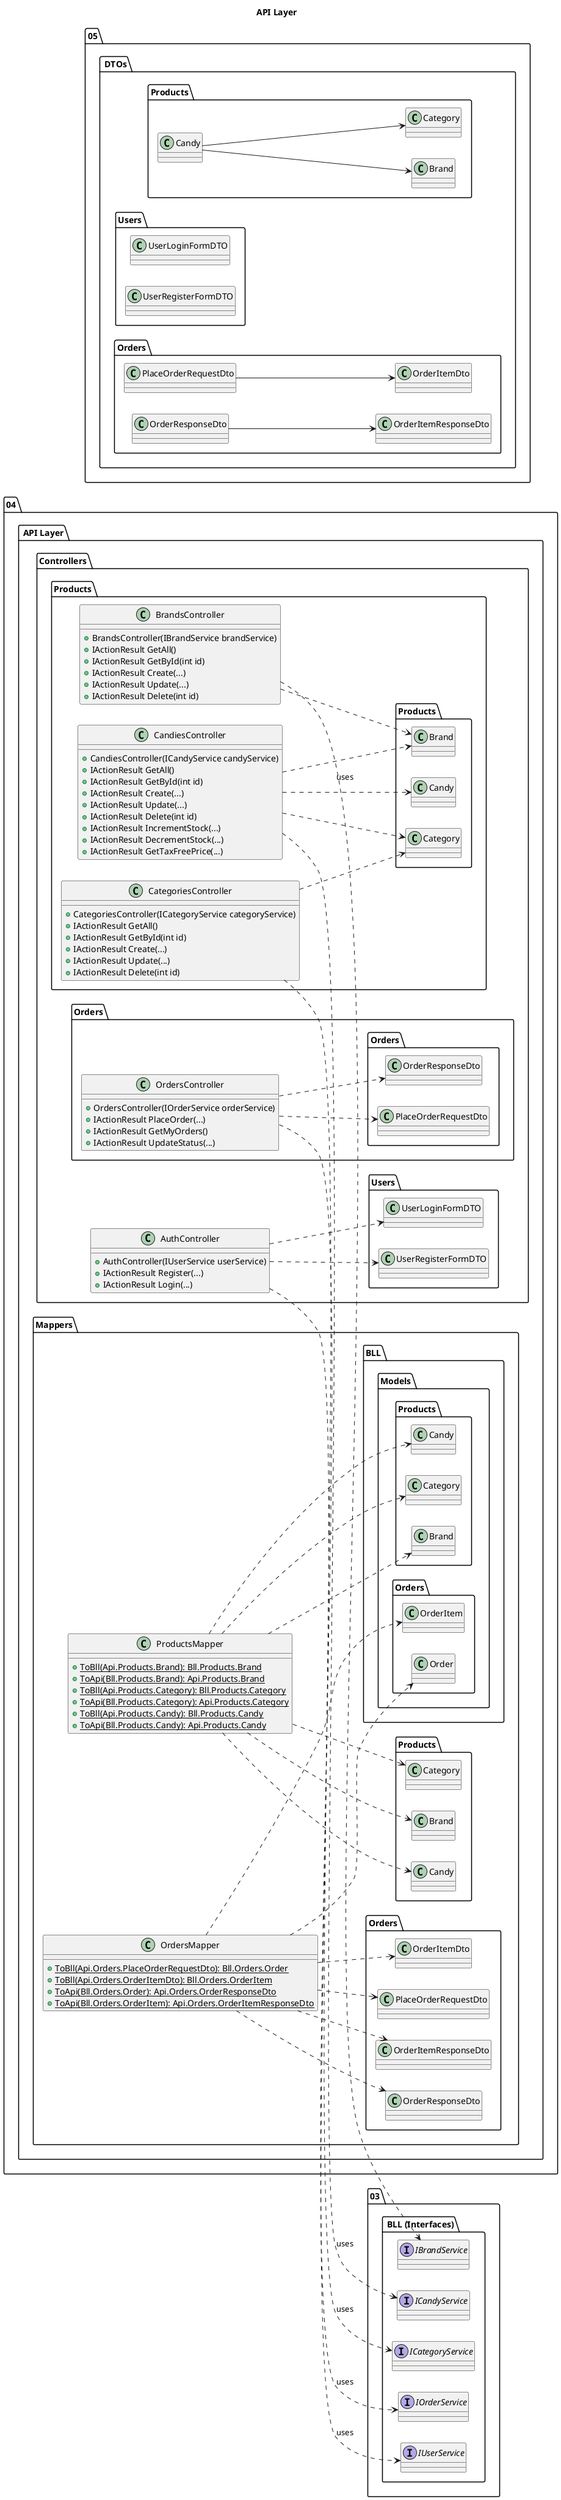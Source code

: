 @startuml
' Set direction for the diagram
left to right direction

title API Layer

package "03. BLL (Interfaces)" {
    interface IBrandService { }
    interface ICategoryService { }
    interface ICandyService { }
    interface IUserService { }
    interface IOrderService { }
}

package "05. DTOs" {
    package Products {
        class Brand { }
        class Category { }
        class Candy { }
    }
    package Users {
        class UserLoginFormDTO { }
        class UserRegisterFormDTO { }
    }
    package Orders {
        class PlaceOrderRequestDto { }
        class OrderItemDto { }
        class OrderResponseDto { }
        class OrderItemResponseDto { }
    }
    Products.Candy --> Products.Brand
    Products.Candy --> Products.Category
    Orders.PlaceOrderRequestDto --> Orders.OrderItemDto
    Orders.OrderResponseDto --> Orders.OrderItemResponseDto
}

package "04. API Layer" {
    package Controllers {
        class AuthController {
            + AuthController(IUserService userService)
            + IActionResult Register(...)
            + IActionResult Login(...)
        }
        AuthController ..> IUserService : uses
        AuthController ..> Users.UserRegisterFormDTO
        AuthController ..> Users.UserLoginFormDTO
        ' Assuming AuthResponseDto is returned by Login, add dependency if needed
    }

    package Controllers.Products {
        class BrandsController {
            + BrandsController(IBrandService brandService)
            + IActionResult GetAll()
            + IActionResult GetById(int id)
            + IActionResult Create(...)
            + IActionResult Update(...)
            + IActionResult Delete(int id)
        }
        BrandsController ..> IBrandService : uses
        BrandsController ..> Products.Brand

        class CategoriesController {
            + CategoriesController(ICategoryService categoryService)
            + IActionResult GetAll()
            + IActionResult GetById(int id)
            + IActionResult Create(...)
            + IActionResult Update(...)
            + IActionResult Delete(int id)
        }
        CategoriesController ..> ICategoryService : uses
        CategoriesController ..> Products.Category

        class CandiesController {
            + CandiesController(ICandyService candyService)
            + IActionResult GetAll()
            + IActionResult GetById(int id)
            + IActionResult Create(...)
            + IActionResult Update(...)
            + IActionResult Delete(int id)
            + IActionResult IncrementStock(...)
            + IActionResult DecrementStock(...)
            + IActionResult GetTaxFreePrice(...)
        }
        CandiesController ..> ICandyService : uses
        CandiesController ..> Products.Candy
        CandiesController ..> Products.Brand
        CandiesController ..> Products.Category
    }

    package Controllers.Orders {
        class OrdersController {
            + OrdersController(IOrderService orderService)
            + IActionResult PlaceOrder(...)
            + IActionResult GetMyOrders()
            + IActionResult UpdateStatus(...)
        }
        OrdersController ..> IOrderService : uses
        OrdersController ..> Orders.PlaceOrderRequestDto
        OrdersController ..> Orders.OrderResponseDto
    }

    package Mappers {
        class ProductsMapper {
            {static} + ToBll(Api.Products.Brand): Bll.Products.Brand
            {static} + ToApi(Bll.Products.Brand): Api.Products.Brand
            {static} + ToBll(Api.Products.Category): Bll.Products.Category
            {static} + ToApi(Bll.Products.Category): Api.Products.Category
            {static} + ToBll(Api.Products.Candy): Bll.Products.Candy
            {static} + ToApi(Bll.Products.Candy): Api.Products.Candy
        }
        ProductsMapper ..> Products.Brand
        ProductsMapper ..> Products.Category
        ProductsMapper ..> Products.Candy
        ProductsMapper ..> BLL.Models.Products.Brand
        ProductsMapper ..> BLL.Models.Products.Category
        ProductsMapper ..> BLL.Models.Products.Candy

        class OrdersMapper {
            {static} + ToBll(Api.Orders.PlaceOrderRequestDto): Bll.Orders.Order
            {static} + ToBll(Api.Orders.OrderItemDto): Bll.Orders.OrderItem
            {static} + ToApi(Bll.Orders.Order): Api.Orders.OrderResponseDto
            {static} + ToApi(Bll.Orders.OrderItem): Api.Orders.OrderItemResponseDto
        }
        OrdersMapper ..> Orders.PlaceOrderRequestDto
        OrdersMapper ..> Orders.OrderItemDto
        OrdersMapper ..> Orders.OrderResponseDto
        OrdersMapper ..> Orders.OrderItemResponseDto
        OrdersMapper ..> BLL.Models.Orders.Order
        OrdersMapper ..> BLL.Models.Orders.OrderItem
    }
}


@enduml